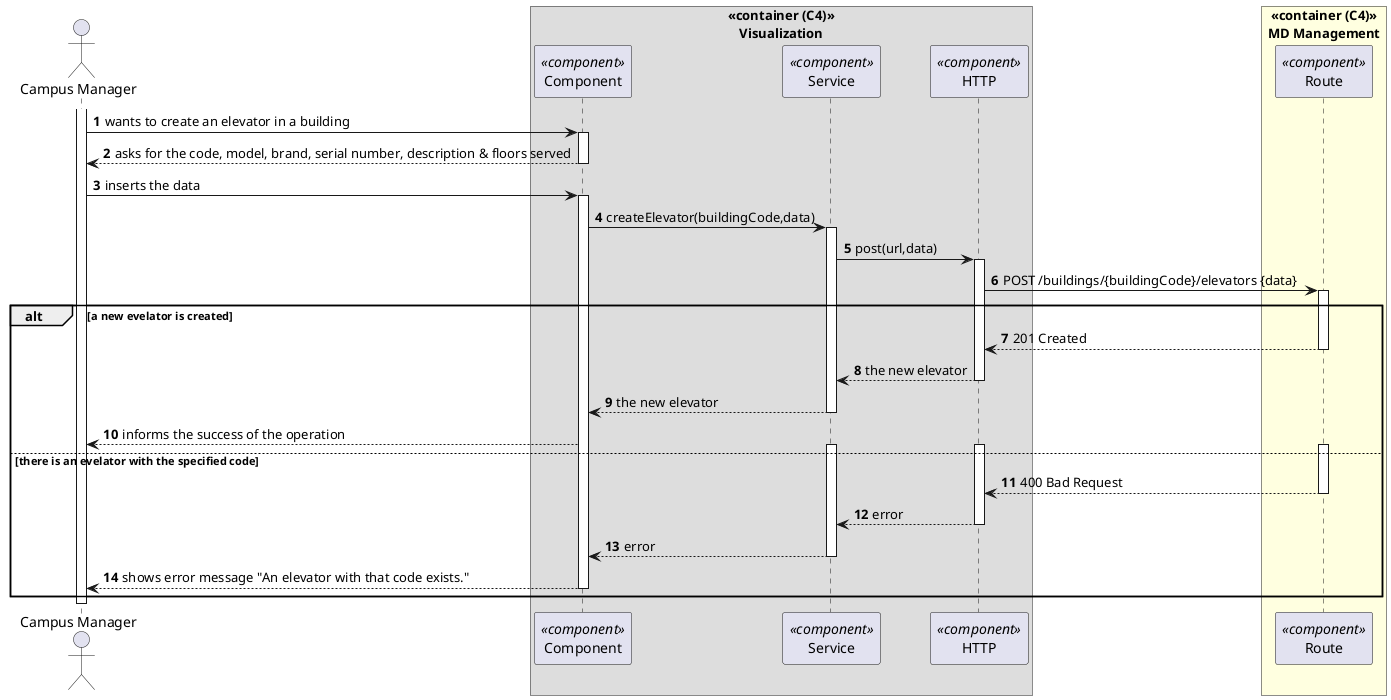 @startuml process-view
autonumber
skinparam DefaultTextAlignment<<center>> center

actor CM as "Campus Manager"

box "«container (C4)»\nVisualization" <<center>>
  participant C as "Component" <<component>>
  participant SVC as "Service" <<component>>
  participant H as "HTTP" <<component>>
end box

box "«container (C4)»\n MD Management " <<center>>#LightYellow
  participant ROUTE as "Route" <<component>>
end box

activate CM

CM -> C : wants to create an elevator in a building
activate C

CM <-- C : asks for the code, model, brand, serial number, description & floors served
deactivate C

CM -> C : inserts the data
activate C

C -> SVC : createElevator(buildingCode,data)
activate SVC

SVC -> H : post(url,data)
activate H

H -> ROUTE : POST /buildings/{buildingCode}/elevators {data}
activate ROUTE

alt a new evelator is created
  H <-- ROUTE : 201 Created
  deactivate ROUTE

  SVC <-- H : the new elevator
  deactivate H

  C <-- SVC : the new elevator
  deactivate SVC

  CM <-- C : informs the success of the operation
else there is an evelator with the specified code
  activate H
  activate SVC
  activate ROUTE

  H <-- ROUTE : 400 Bad Request
  deactivate ROUTE

  SVC <-- H : error
  deactivate H

  C <-- SVC : error
  deactivate SVC

  CM <-- C : shows error message "An elevator with that code exists."
  deactivate C
end

deactivate CM

@enduml
